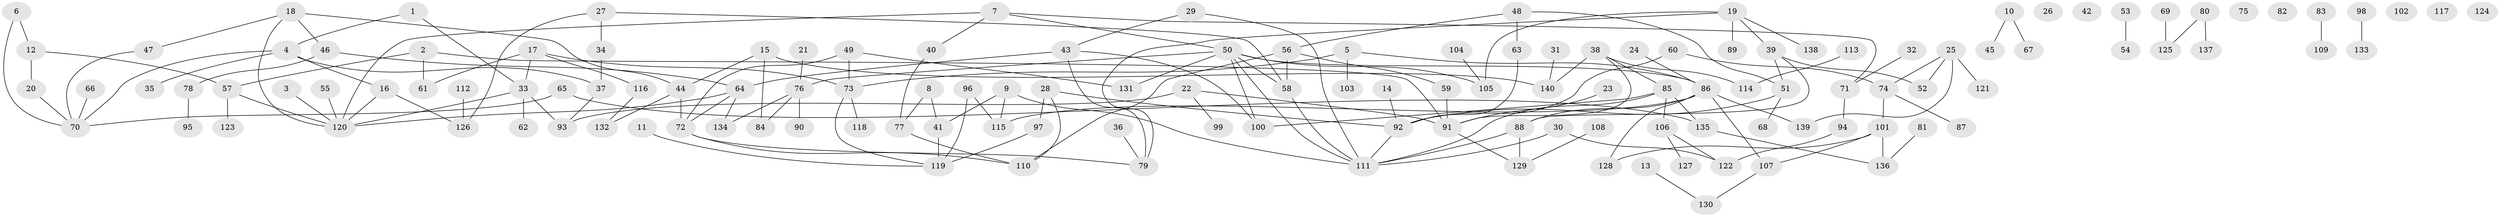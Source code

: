 // Generated by graph-tools (version 1.1) at 2025/25/03/09/25 03:25:16]
// undirected, 140 vertices, 175 edges
graph export_dot {
graph [start="1"]
  node [color=gray90,style=filled];
  1;
  2;
  3;
  4;
  5;
  6;
  7;
  8;
  9;
  10;
  11;
  12;
  13;
  14;
  15;
  16;
  17;
  18;
  19;
  20;
  21;
  22;
  23;
  24;
  25;
  26;
  27;
  28;
  29;
  30;
  31;
  32;
  33;
  34;
  35;
  36;
  37;
  38;
  39;
  40;
  41;
  42;
  43;
  44;
  45;
  46;
  47;
  48;
  49;
  50;
  51;
  52;
  53;
  54;
  55;
  56;
  57;
  58;
  59;
  60;
  61;
  62;
  63;
  64;
  65;
  66;
  67;
  68;
  69;
  70;
  71;
  72;
  73;
  74;
  75;
  76;
  77;
  78;
  79;
  80;
  81;
  82;
  83;
  84;
  85;
  86;
  87;
  88;
  89;
  90;
  91;
  92;
  93;
  94;
  95;
  96;
  97;
  98;
  99;
  100;
  101;
  102;
  103;
  104;
  105;
  106;
  107;
  108;
  109;
  110;
  111;
  112;
  113;
  114;
  115;
  116;
  117;
  118;
  119;
  120;
  121;
  122;
  123;
  124;
  125;
  126;
  127;
  128;
  129;
  130;
  131;
  132;
  133;
  134;
  135;
  136;
  137;
  138;
  139;
  140;
  1 -- 4;
  1 -- 33;
  2 -- 57;
  2 -- 61;
  2 -- 91;
  3 -- 120;
  4 -- 16;
  4 -- 35;
  4 -- 37;
  4 -- 70;
  5 -- 73;
  5 -- 86;
  5 -- 103;
  6 -- 12;
  6 -- 70;
  7 -- 40;
  7 -- 50;
  7 -- 71;
  7 -- 120;
  8 -- 41;
  8 -- 77;
  9 -- 41;
  9 -- 111;
  9 -- 115;
  10 -- 45;
  10 -- 67;
  11 -- 119;
  12 -- 20;
  12 -- 57;
  13 -- 130;
  14 -- 92;
  15 -- 44;
  15 -- 84;
  15 -- 140;
  16 -- 120;
  16 -- 126;
  17 -- 33;
  17 -- 61;
  17 -- 73;
  17 -- 116;
  18 -- 44;
  18 -- 46;
  18 -- 47;
  18 -- 120;
  19 -- 39;
  19 -- 79;
  19 -- 89;
  19 -- 105;
  19 -- 138;
  20 -- 70;
  21 -- 76;
  22 -- 91;
  22 -- 93;
  22 -- 99;
  23 -- 91;
  24 -- 86;
  25 -- 52;
  25 -- 74;
  25 -- 121;
  25 -- 139;
  27 -- 34;
  27 -- 58;
  27 -- 126;
  28 -- 92;
  28 -- 97;
  28 -- 110;
  29 -- 43;
  29 -- 111;
  30 -- 111;
  30 -- 122;
  31 -- 140;
  32 -- 71;
  33 -- 62;
  33 -- 93;
  33 -- 120;
  34 -- 37;
  36 -- 79;
  37 -- 93;
  38 -- 85;
  38 -- 91;
  38 -- 114;
  38 -- 140;
  39 -- 51;
  39 -- 52;
  39 -- 88;
  40 -- 77;
  41 -- 119;
  43 -- 64;
  43 -- 79;
  43 -- 100;
  44 -- 72;
  44 -- 132;
  46 -- 64;
  46 -- 78;
  47 -- 70;
  48 -- 51;
  48 -- 56;
  48 -- 63;
  49 -- 72;
  49 -- 73;
  49 -- 131;
  50 -- 58;
  50 -- 76;
  50 -- 86;
  50 -- 100;
  50 -- 105;
  50 -- 111;
  50 -- 131;
  51 -- 68;
  51 -- 92;
  53 -- 54;
  55 -- 120;
  56 -- 58;
  56 -- 59;
  56 -- 110;
  57 -- 120;
  57 -- 123;
  58 -- 111;
  59 -- 91;
  60 -- 74;
  60 -- 92;
  63 -- 92;
  64 -- 72;
  64 -- 120;
  64 -- 134;
  65 -- 70;
  65 -- 135;
  66 -- 70;
  69 -- 125;
  71 -- 94;
  72 -- 79;
  72 -- 110;
  73 -- 118;
  73 -- 119;
  74 -- 87;
  74 -- 101;
  76 -- 84;
  76 -- 90;
  76 -- 134;
  77 -- 110;
  78 -- 95;
  80 -- 125;
  80 -- 137;
  81 -- 136;
  83 -- 109;
  85 -- 100;
  85 -- 106;
  85 -- 111;
  85 -- 135;
  86 -- 88;
  86 -- 107;
  86 -- 115;
  86 -- 128;
  86 -- 139;
  88 -- 111;
  88 -- 129;
  91 -- 129;
  92 -- 111;
  94 -- 122;
  96 -- 115;
  96 -- 119;
  97 -- 119;
  98 -- 133;
  101 -- 107;
  101 -- 128;
  101 -- 136;
  104 -- 105;
  106 -- 122;
  106 -- 127;
  107 -- 130;
  108 -- 129;
  112 -- 126;
  113 -- 114;
  116 -- 132;
  135 -- 136;
}
